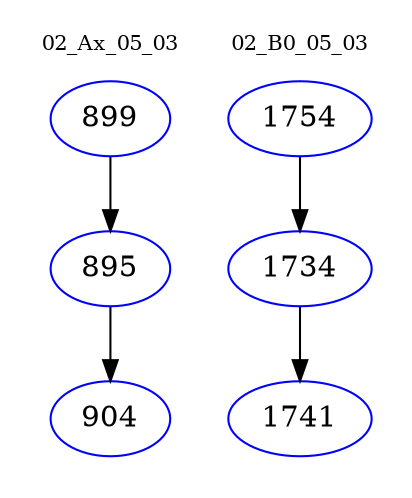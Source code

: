digraph{
subgraph cluster_0 {
color = white
label = "02_Ax_05_03";
fontsize=10;
T0_899 [label="899", color="blue"]
T0_899 -> T0_895 [color="black"]
T0_895 [label="895", color="blue"]
T0_895 -> T0_904 [color="black"]
T0_904 [label="904", color="blue"]
}
subgraph cluster_1 {
color = white
label = "02_B0_05_03";
fontsize=10;
T1_1754 [label="1754", color="blue"]
T1_1754 -> T1_1734 [color="black"]
T1_1734 [label="1734", color="blue"]
T1_1734 -> T1_1741 [color="black"]
T1_1741 [label="1741", color="blue"]
}
}
